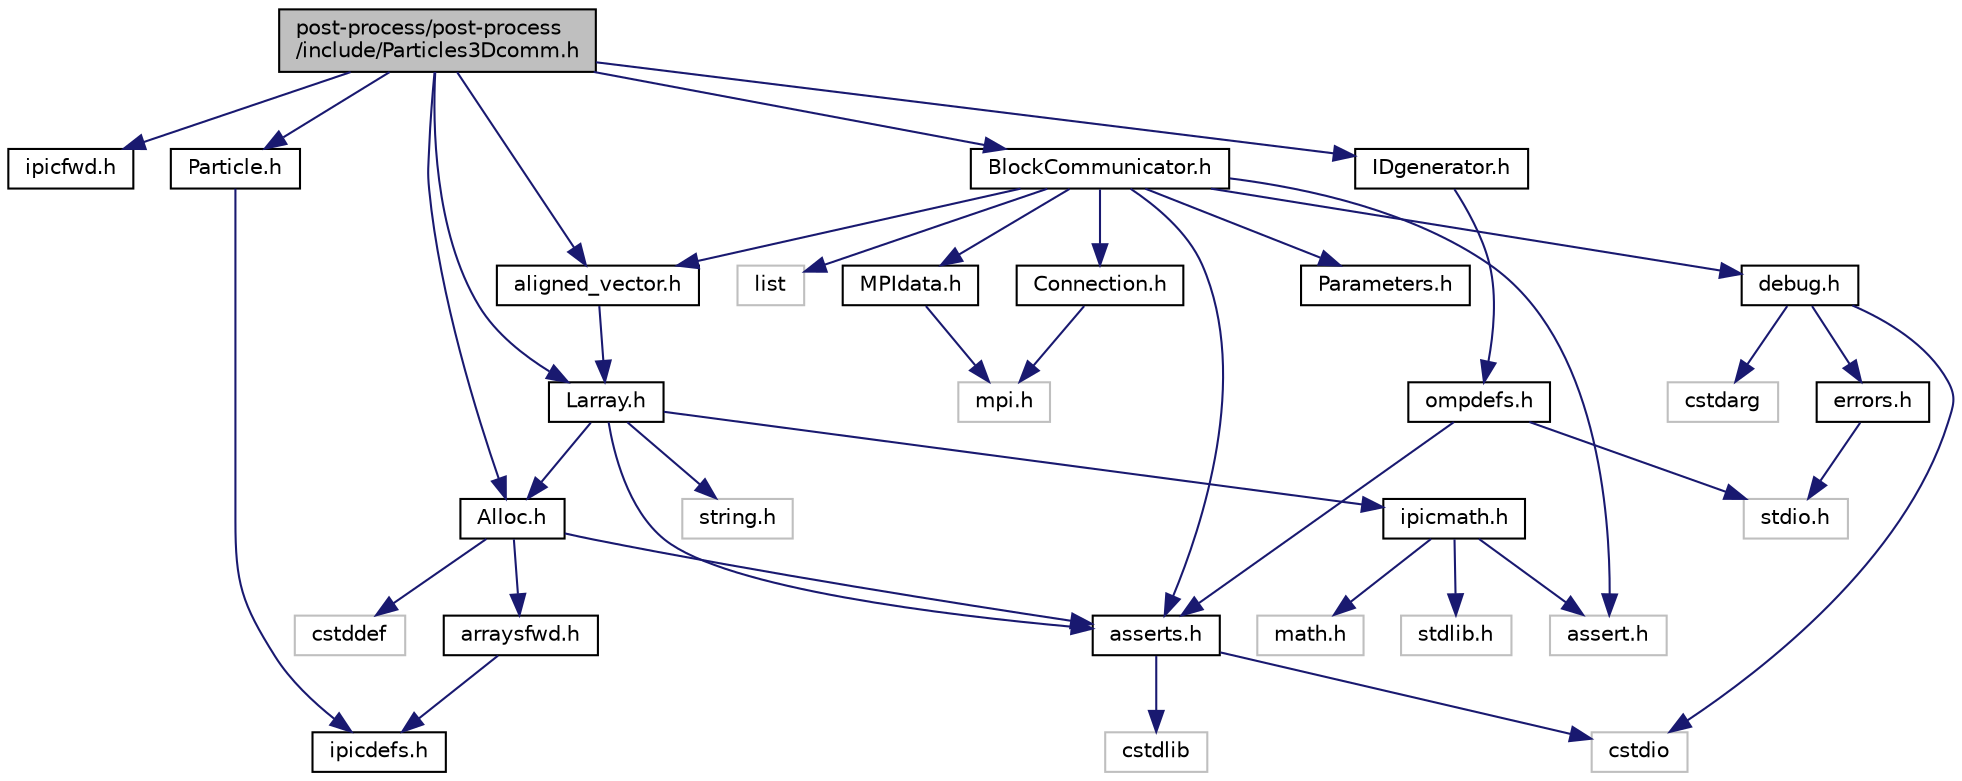 digraph "post-process/post-process/include/Particles3Dcomm.h"
{
 // INTERACTIVE_SVG=YES
 // LATEX_PDF_SIZE
  edge [fontname="Helvetica",fontsize="10",labelfontname="Helvetica",labelfontsize="10"];
  node [fontname="Helvetica",fontsize="10",shape=record];
  Node1 [label="post-process/post-process\l/include/Particles3Dcomm.h",height=0.2,width=0.4,color="black", fillcolor="grey75", style="filled", fontcolor="black",tooltip=" "];
  Node1 -> Node2 [color="midnightblue",fontsize="10",style="solid",fontname="Helvetica"];
  Node2 [label="ipicfwd.h",height=0.2,width=0.4,color="black", fillcolor="white", style="filled",URL="$d6/d74/post-process_2post-process_2include_2ipicfwd_8h.html",tooltip=" "];
  Node1 -> Node3 [color="midnightblue",fontsize="10",style="solid",fontname="Helvetica"];
  Node3 [label="Alloc.h",height=0.2,width=0.4,color="black", fillcolor="white", style="filled",URL="$d4/da3/post-process_2post-process_2include_2_alloc_8h.html",tooltip=" "];
  Node3 -> Node4 [color="midnightblue",fontsize="10",style="solid",fontname="Helvetica"];
  Node4 [label="cstddef",height=0.2,width=0.4,color="grey75", fillcolor="white", style="filled",tooltip=" "];
  Node3 -> Node5 [color="midnightblue",fontsize="10",style="solid",fontname="Helvetica"];
  Node5 [label="asserts.h",height=0.2,width=0.4,color="black", fillcolor="white", style="filled",URL="$d2/d60/post-process_2post-process_2include_2asserts_8h.html",tooltip=" "];
  Node5 -> Node6 [color="midnightblue",fontsize="10",style="solid",fontname="Helvetica"];
  Node6 [label="cstdlib",height=0.2,width=0.4,color="grey75", fillcolor="white", style="filled",tooltip=" "];
  Node5 -> Node7 [color="midnightblue",fontsize="10",style="solid",fontname="Helvetica"];
  Node7 [label="cstdio",height=0.2,width=0.4,color="grey75", fillcolor="white", style="filled",tooltip=" "];
  Node3 -> Node8 [color="midnightblue",fontsize="10",style="solid",fontname="Helvetica"];
  Node8 [label="arraysfwd.h",height=0.2,width=0.4,color="black", fillcolor="white", style="filled",URL="$d8/dcc/post-process_2post-process_2include_2arraysfwd_8h.html",tooltip=" "];
  Node8 -> Node9 [color="midnightblue",fontsize="10",style="solid",fontname="Helvetica"];
  Node9 [label="ipicdefs.h",height=0.2,width=0.4,color="black", fillcolor="white", style="filled",URL="$d9/dbb/post-process_2post-process_2include_2ipicdefs_8h.html",tooltip=" "];
  Node1 -> Node10 [color="midnightblue",fontsize="10",style="solid",fontname="Helvetica"];
  Node10 [label="Particle.h",height=0.2,width=0.4,color="black", fillcolor="white", style="filled",URL="$d2/d16/post-process_2post-process_2include_2_particle_8h.html",tooltip=" "];
  Node10 -> Node9 [color="midnightblue",fontsize="10",style="solid",fontname="Helvetica"];
  Node1 -> Node11 [color="midnightblue",fontsize="10",style="solid",fontname="Helvetica"];
  Node11 [label="BlockCommunicator.h",height=0.2,width=0.4,color="black", fillcolor="white", style="filled",URL="$d5/d41/post-process_2post-process_2include_2_block_communicator_8h.html",tooltip=" "];
  Node11 -> Node12 [color="midnightblue",fontsize="10",style="solid",fontname="Helvetica"];
  Node12 [label="assert.h",height=0.2,width=0.4,color="grey75", fillcolor="white", style="filled",tooltip=" "];
  Node11 -> Node5 [color="midnightblue",fontsize="10",style="solid",fontname="Helvetica"];
  Node11 -> Node13 [color="midnightblue",fontsize="10",style="solid",fontname="Helvetica"];
  Node13 [label="debug.h",height=0.2,width=0.4,color="black", fillcolor="white", style="filled",URL="$d4/d75/post-process_2post-process_2include_2debug_8h.html",tooltip=" "];
  Node13 -> Node14 [color="midnightblue",fontsize="10",style="solid",fontname="Helvetica"];
  Node14 [label="cstdarg",height=0.2,width=0.4,color="grey75", fillcolor="white", style="filled",tooltip=" "];
  Node13 -> Node7 [color="midnightblue",fontsize="10",style="solid",fontname="Helvetica"];
  Node13 -> Node15 [color="midnightblue",fontsize="10",style="solid",fontname="Helvetica"];
  Node15 [label="errors.h",height=0.2,width=0.4,color="black", fillcolor="white", style="filled",URL="$dd/d18/post-process_2post-process_2include_2errors_8h.html",tooltip=" "];
  Node15 -> Node16 [color="midnightblue",fontsize="10",style="solid",fontname="Helvetica"];
  Node16 [label="stdio.h",height=0.2,width=0.4,color="grey75", fillcolor="white", style="filled",tooltip=" "];
  Node11 -> Node17 [color="midnightblue",fontsize="10",style="solid",fontname="Helvetica"];
  Node17 [label="aligned_vector.h",height=0.2,width=0.4,color="black", fillcolor="white", style="filled",URL="$d0/d31/post-process_2post-process_2include_2aligned__vector_8h.html",tooltip=" "];
  Node17 -> Node18 [color="midnightblue",fontsize="10",style="solid",fontname="Helvetica"];
  Node18 [label="Larray.h",height=0.2,width=0.4,color="black", fillcolor="white", style="filled",URL="$d4/d50/post-process_2post-process_2include_2_larray_8h.html",tooltip=" "];
  Node18 -> Node3 [color="midnightblue",fontsize="10",style="solid",fontname="Helvetica"];
  Node18 -> Node19 [color="midnightblue",fontsize="10",style="solid",fontname="Helvetica"];
  Node19 [label="ipicmath.h",height=0.2,width=0.4,color="black", fillcolor="white", style="filled",URL="$d2/d2d/post-process_2post-process_2include_2ipicmath_8h.html",tooltip=" "];
  Node19 -> Node12 [color="midnightblue",fontsize="10",style="solid",fontname="Helvetica"];
  Node19 -> Node20 [color="midnightblue",fontsize="10",style="solid",fontname="Helvetica"];
  Node20 [label="math.h",height=0.2,width=0.4,color="grey75", fillcolor="white", style="filled",tooltip=" "];
  Node19 -> Node21 [color="midnightblue",fontsize="10",style="solid",fontname="Helvetica"];
  Node21 [label="stdlib.h",height=0.2,width=0.4,color="grey75", fillcolor="white", style="filled",tooltip=" "];
  Node18 -> Node5 [color="midnightblue",fontsize="10",style="solid",fontname="Helvetica"];
  Node18 -> Node22 [color="midnightblue",fontsize="10",style="solid",fontname="Helvetica"];
  Node22 [label="string.h",height=0.2,width=0.4,color="grey75", fillcolor="white", style="filled",tooltip=" "];
  Node11 -> Node23 [color="midnightblue",fontsize="10",style="solid",fontname="Helvetica"];
  Node23 [label="MPIdata.h",height=0.2,width=0.4,color="black", fillcolor="white", style="filled",URL="$d5/d30/post-process_2post-process_2include_2_m_p_idata_8h.html",tooltip=" "];
  Node23 -> Node24 [color="midnightblue",fontsize="10",style="solid",fontname="Helvetica"];
  Node24 [label="mpi.h",height=0.2,width=0.4,color="grey75", fillcolor="white", style="filled",tooltip=" "];
  Node11 -> Node25 [color="midnightblue",fontsize="10",style="solid",fontname="Helvetica"];
  Node25 [label="Parameters.h",height=0.2,width=0.4,color="black", fillcolor="white", style="filled",URL="$d4/dc3/post-process_2post-process_2include_2_parameters_8h.html",tooltip=" "];
  Node11 -> Node26 [color="midnightblue",fontsize="10",style="solid",fontname="Helvetica"];
  Node26 [label="Connection.h",height=0.2,width=0.4,color="black", fillcolor="white", style="filled",URL="$d9/dc6/post-process_2post-process_2include_2_connection_8h.html",tooltip=" "];
  Node26 -> Node24 [color="midnightblue",fontsize="10",style="solid",fontname="Helvetica"];
  Node11 -> Node27 [color="midnightblue",fontsize="10",style="solid",fontname="Helvetica"];
  Node27 [label="list",height=0.2,width=0.4,color="grey75", fillcolor="white", style="filled",tooltip=" "];
  Node1 -> Node17 [color="midnightblue",fontsize="10",style="solid",fontname="Helvetica"];
  Node1 -> Node18 [color="midnightblue",fontsize="10",style="solid",fontname="Helvetica"];
  Node1 -> Node28 [color="midnightblue",fontsize="10",style="solid",fontname="Helvetica"];
  Node28 [label="IDgenerator.h",height=0.2,width=0.4,color="black", fillcolor="white", style="filled",URL="$db/dbd/post-process_2post-process_2include_2_i_dgenerator_8h.html",tooltip=" "];
  Node28 -> Node29 [color="midnightblue",fontsize="10",style="solid",fontname="Helvetica"];
  Node29 [label="ompdefs.h",height=0.2,width=0.4,color="black", fillcolor="white", style="filled",URL="$dd/daf/post-process_2post-process_2include_2ompdefs_8h.html",tooltip=" "];
  Node29 -> Node16 [color="midnightblue",fontsize="10",style="solid",fontname="Helvetica"];
  Node29 -> Node5 [color="midnightblue",fontsize="10",style="solid",fontname="Helvetica"];
}
